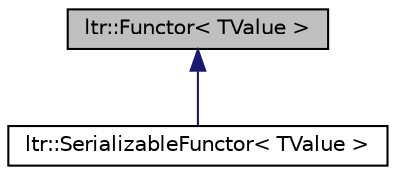 digraph G
{
  edge [fontname="Helvetica",fontsize="10",labelfontname="Helvetica",labelfontsize="10"];
  node [fontname="Helvetica",fontsize="10",shape=record];
  Node1 [label="ltr::Functor\< TValue \>",height=0.2,width=0.4,color="black", fillcolor="grey75", style="filled" fontcolor="black"];
  Node1 -> Node2 [dir="back",color="midnightblue",fontsize="10",style="solid",fontname="Helvetica"];
  Node2 [label="ltr::SerializableFunctor\< TValue \>",height=0.2,width=0.4,color="black", fillcolor="white", style="filled",URL="$classltr_1_1_serializable_functor.html"];
}
